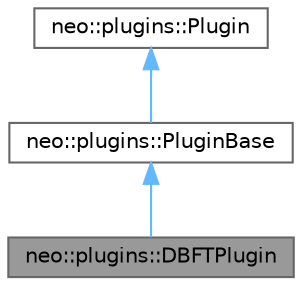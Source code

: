 digraph "neo::plugins::DBFTPlugin"
{
 // LATEX_PDF_SIZE
  bgcolor="transparent";
  edge [fontname=Helvetica,fontsize=10,labelfontname=Helvetica,labelfontsize=10];
  node [fontname=Helvetica,fontsize=10,shape=box,height=0.2,width=0.4];
  Node1 [id="Node000001",label="neo::plugins::DBFTPlugin",height=0.2,width=0.4,color="gray40", fillcolor="grey60", style="filled", fontcolor="black",tooltip="Represents a DBFT plugin."];
  Node2 -> Node1 [id="edge1_Node000001_Node000002",dir="back",color="steelblue1",style="solid",tooltip=" "];
  Node2 [id="Node000002",label="neo::plugins::PluginBase",height=0.2,width=0.4,color="gray40", fillcolor="white", style="filled",URL="$classneo_1_1plugins_1_1_plugin_base.html",tooltip="Represents a base plugin."];
  Node3 -> Node2 [id="edge2_Node000002_Node000003",dir="back",color="steelblue1",style="solid",tooltip=" "];
  Node3 [id="Node000003",label="neo::plugins::Plugin",height=0.2,width=0.4,color="gray40", fillcolor="white", style="filled",URL="$classneo_1_1plugins_1_1_plugin.html",tooltip="Represents a plugin."];
}

